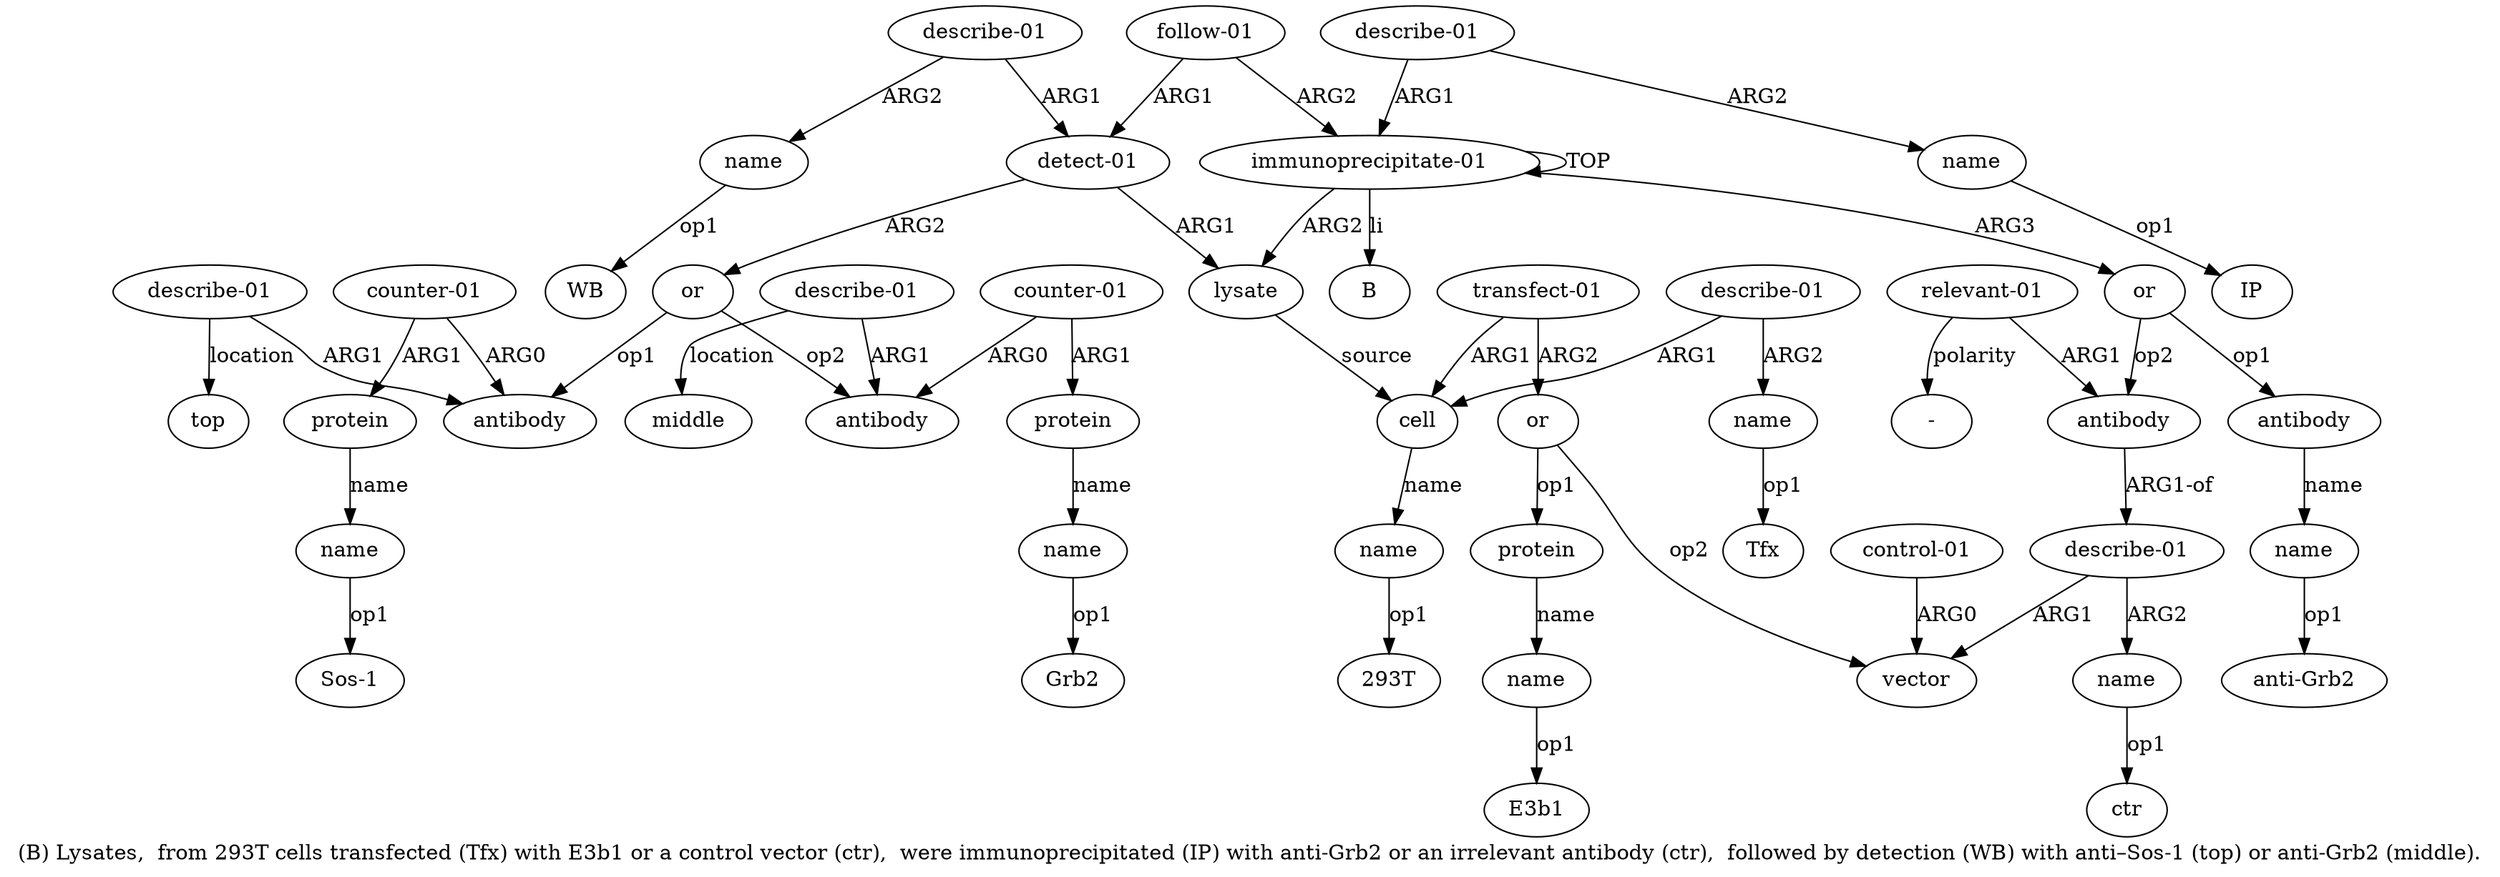 digraph  {
	graph [label="(B) Lysates,  from 293T cells transfected (Tfx) with E3b1 or a control vector (ctr),  were immunoprecipitated (IP) with anti-Grb2 \
or an irrelevant antibody (ctr),  followed by detection (WB) with anti–Sos-1 (top) or anti-Grb2 (middle)."];
	node [label="\N"];
	a20	 [color=black,
		gold_ind=20,
		gold_label="follow-01",
		label="follow-01",
		test_ind=20,
		test_label="follow-01"];
	a21	 [color=black,
		gold_ind=21,
		gold_label="detect-01",
		label="detect-01",
		test_ind=21,
		test_label="detect-01"];
	a20 -> a21 [key=0,
	color=black,
	gold_label=ARG1,
	label=ARG1,
	test_label=ARG1];
a0 [color=black,
	gold_ind=0,
	gold_label="immunoprecipitate-01",
	label="immunoprecipitate-01",
	test_ind=0,
	test_label="immunoprecipitate-01"];
a20 -> a0 [key=0,
color=black,
gold_label=ARG2,
label=ARG2,
test_label=ARG2];
a22 [color=black,
gold_ind=22,
gold_label=or,
label=or,
test_ind=22,
test_label=or];
a21 -> a22 [key=0,
color=black,
gold_label=ARG2,
label=ARG2,
test_label=ARG2];
a1 [color=black,
gold_ind=1,
gold_label=lysate,
label=lysate,
test_ind=1,
test_label=lysate];
a21 -> a1 [key=0,
color=black,
gold_label=ARG1,
label=ARG1,
test_label=ARG1];
a23 [color=black,
gold_ind=23,
gold_label=antibody,
label=antibody,
test_ind=23,
test_label=antibody];
a22 -> a23 [key=0,
color=black,
gold_label=op1,
label=op1,
test_label=op1];
a29 [color=black,
gold_ind=29,
gold_label=antibody,
label=antibody,
test_ind=29,
test_label=antibody];
a22 -> a29 [key=0,
color=black,
gold_label=op2,
label=op2,
test_label=op2];
a24 [color=black,
gold_ind=24,
gold_label="counter-01",
label="counter-01",
test_ind=24,
test_label="counter-01"];
a24 -> a23 [key=0,
color=black,
gold_label=ARG0,
label=ARG0,
test_label=ARG0];
a25 [color=black,
gold_ind=25,
gold_label=protein,
label=protein,
test_ind=25,
test_label=protein];
a24 -> a25 [key=0,
color=black,
gold_label=ARG1,
label=ARG1,
test_label=ARG1];
a26 [color=black,
gold_ind=26,
gold_label=name,
label=name,
test_ind=26,
test_label=name];
a25 -> a26 [key=0,
color=black,
gold_label=name,
label=name,
test_label=name];
"a26 Sos-1" [color=black,
gold_ind=-1,
gold_label="Sos-1",
label="Sos-1",
test_ind=-1,
test_label="Sos-1"];
a26 -> "a26 Sos-1" [key=0,
color=black,
gold_label=op1,
label=op1,
test_label=op1];
a27 [color=black,
gold_ind=27,
gold_label="describe-01",
label="describe-01",
test_ind=27,
test_label="describe-01"];
a27 -> a23 [key=0,
color=black,
gold_label=ARG1,
label=ARG1,
test_label=ARG1];
a28 [color=black,
gold_ind=28,
gold_label=top,
label=top,
test_ind=28,
test_label=top];
a27 -> a28 [key=0,
color=black,
gold_label=location,
label=location,
test_label=location];
a31 [color=black,
gold_ind=31,
gold_label=protein,
label=protein,
test_ind=31,
test_label=protein];
a32 [color=black,
gold_ind=32,
gold_label=name,
label=name,
test_ind=32,
test_label=name];
a31 -> a32 [key=0,
color=black,
gold_label=name,
label=name,
test_label=name];
"a7 E3b1" [color=black,
gold_ind=-1,
gold_label=E3b1,
label=E3b1,
test_ind=-1,
test_label=E3b1];
a30 [color=black,
gold_ind=30,
gold_label="counter-01",
label="counter-01",
test_ind=30,
test_label="counter-01"];
a30 -> a29 [key=0,
color=black,
gold_label=ARG0,
label=ARG0,
test_label=ARG0];
a30 -> a31 [key=0,
color=black,
gold_label=ARG1,
label=ARG1,
test_label=ARG1];
a37 [color=black,
gold_ind=37,
gold_label=B,
label=B,
test_ind=37,
test_label=B];
a36 [color=black,
gold_ind=36,
gold_label=name,
label=name,
test_ind=36,
test_label=name];
"a36 WB" [color=black,
gold_ind=-1,
gold_label=WB,
label=WB,
test_ind=-1,
test_label=WB];
a36 -> "a36 WB" [key=0,
color=black,
gold_label=op1,
label=op1,
test_label=op1];
a33 [color=black,
gold_ind=33,
gold_label="describe-01",
label="describe-01",
test_ind=33,
test_label="describe-01"];
a33 -> a29 [key=0,
color=black,
gold_label=ARG1,
label=ARG1,
test_label=ARG1];
a34 [color=black,
gold_ind=34,
gold_label=middle,
label=middle,
test_ind=34,
test_label=middle];
a33 -> a34 [key=0,
color=black,
gold_label=location,
label=location,
test_label=location];
a35 [color=black,
gold_ind=35,
gold_label="describe-01",
label="describe-01",
test_ind=35,
test_label="describe-01"];
a35 -> a21 [key=0,
color=black,
gold_label=ARG1,
label=ARG1,
test_label=ARG1];
a35 -> a36 [key=0,
color=black,
gold_label=ARG2,
label=ARG2,
test_label=ARG2];
"a17 anti-Grb2" [color=black,
gold_ind=-1,
gold_label="anti-Grb2",
label="anti-Grb2",
test_ind=-1,
test_label="anti-Grb2"];
"a32 Grb2" [color=black,
gold_ind=-1,
gold_label=Grb2,
label=Grb2,
test_ind=-1,
test_label=Grb2];
a32 -> "a32 Grb2" [key=0,
color=black,
gold_label=op1,
label=op1,
test_label=op1];
a15 [color=black,
gold_ind=15,
gold_label=or,
label=or,
test_ind=15,
test_label=or];
a16 [color=black,
gold_ind=16,
gold_label=antibody,
label=antibody,
test_ind=16,
test_label=antibody];
a15 -> a16 [key=0,
color=black,
gold_label=op1,
label=op1,
test_label=op1];
a18 [color=black,
gold_ind=18,
gold_label=antibody,
label=antibody,
test_ind=18,
test_label=antibody];
a15 -> a18 [key=0,
color=black,
gold_label=op2,
label=op2,
test_label=op2];
a14 [color=black,
gold_ind=14,
gold_label=name,
label=name,
test_ind=14,
test_label=name];
"a14 Tfx" [color=black,
gold_ind=-1,
gold_label=Tfx,
label=Tfx,
test_ind=-1,
test_label=Tfx];
a14 -> "a14 Tfx" [key=0,
color=black,
gold_label=op1,
label=op1,
test_label=op1];
a17 [color=black,
gold_ind=17,
gold_label=name,
label=name,
test_ind=17,
test_label=name];
a17 -> "a17 anti-Grb2" [key=0,
color=black,
gold_label=op1,
label=op1,
test_label=op1];
a16 -> a17 [key=0,
color=black,
gold_label=name,
label=name,
test_label=name];
a11 [color=black,
gold_ind=11,
gold_label=name,
label=name,
test_ind=11,
test_label=name];
a12 [color=black,
gold_ind=12,
gold_label=ctr,
label=ctr,
test_ind=12,
test_label=ctr];
a11 -> a12 [key=0,
color=black,
gold_label=op1,
label=op1,
test_label=op1];
a10 [color=black,
gold_ind=10,
gold_label="describe-01",
label="describe-01",
test_ind=10,
test_label="describe-01"];
a10 -> a11 [key=0,
color=black,
gold_label=ARG2,
label=ARG2,
test_label=ARG2];
a8 [color=black,
gold_ind=8,
gold_label=vector,
label=vector,
test_ind=8,
test_label=vector];
a10 -> a8 [key=0,
color=black,
gold_label=ARG1,
label=ARG1,
test_label=ARG1];
a13 [color=black,
gold_ind=13,
gold_label="describe-01",
label="describe-01",
test_ind=13,
test_label="describe-01"];
a13 -> a14 [key=0,
color=black,
gold_label=ARG2,
label=ARG2,
test_label=ARG2];
a2 [color=black,
gold_ind=2,
gold_label=cell,
label=cell,
test_ind=2,
test_label=cell];
a13 -> a2 [key=0,
color=black,
gold_label=ARG1,
label=ARG1,
test_label=ARG1];
a39 [color=black,
gold_ind=39,
gold_label=name,
label=name,
test_ind=39,
test_label=name];
"a39 IP" [color=black,
gold_ind=-1,
gold_label=IP,
label=IP,
test_ind=-1,
test_label=IP];
a39 -> "a39 IP" [key=0,
color=black,
gold_label=op1,
label=op1,
test_label=op1];
a38 [color=black,
gold_ind=38,
gold_label="describe-01",
label="describe-01",
test_ind=38,
test_label="describe-01"];
a38 -> a39 [key=0,
color=black,
gold_label=ARG2,
label=ARG2,
test_label=ARG2];
a38 -> a0 [key=0,
color=black,
gold_label=ARG1,
label=ARG1,
test_label=ARG1];
a19 [color=black,
gold_ind=19,
gold_label="relevant-01",
label="relevant-01",
test_ind=19,
test_label="relevant-01"];
a19 -> a18 [key=0,
color=black,
gold_label=ARG1,
label=ARG1,
test_label=ARG1];
"a19 -" [color=black,
gold_ind=-1,
gold_label="-",
label="-",
test_ind=-1,
test_label="-"];
a19 -> "a19 -" [key=0,
color=black,
gold_label=polarity,
label=polarity,
test_label=polarity];
a18 -> a10 [key=0,
color=black,
gold_label="ARG1-of",
label="ARG1-of",
test_label="ARG1-of"];
a1 -> a2 [key=0,
color=black,
gold_label=source,
label=source,
test_label=source];
a0 -> a37 [key=0,
color=black,
gold_label=li,
label=li,
test_label=li];
a0 -> a15 [key=0,
color=black,
gold_label=ARG3,
label=ARG3,
test_label=ARG3];
a0 -> a1 [key=0,
color=black,
gold_label=ARG2,
label=ARG2,
test_label=ARG2];
a0 -> a0 [key=0,
color=black,
gold_label=TOP,
label=TOP,
test_label=TOP];
a3 [color=black,
gold_ind=3,
gold_label=name,
label=name,
test_ind=3,
test_label=name];
"a3 293T" [color=black,
gold_ind=-1,
gold_label="293T",
label="293T",
test_ind=-1,
test_label="293T"];
a3 -> "a3 293T" [key=0,
color=black,
gold_label=op1,
label=op1,
test_label=op1];
a2 -> a3 [key=0,
color=black,
gold_label=name,
label=name,
test_label=name];
a5 [color=black,
gold_ind=5,
gold_label=or,
label=or,
test_ind=5,
test_label=or];
a6 [color=black,
gold_ind=6,
gold_label=protein,
label=protein,
test_ind=6,
test_label=protein];
a5 -> a6 [key=0,
color=black,
gold_label=op1,
label=op1,
test_label=op1];
a5 -> a8 [key=0,
color=black,
gold_label=op2,
label=op2,
test_label=op2];
a4 [color=black,
gold_ind=4,
gold_label="transfect-01",
label="transfect-01",
test_ind=4,
test_label="transfect-01"];
a4 -> a2 [key=0,
color=black,
gold_label=ARG1,
label=ARG1,
test_label=ARG1];
a4 -> a5 [key=0,
color=black,
gold_label=ARG2,
label=ARG2,
test_label=ARG2];
a7 [color=black,
gold_ind=7,
gold_label=name,
label=name,
test_ind=7,
test_label=name];
a7 -> "a7 E3b1" [key=0,
color=black,
gold_label=op1,
label=op1,
test_label=op1];
a6 -> a7 [key=0,
color=black,
gold_label=name,
label=name,
test_label=name];
a9 [color=black,
gold_ind=9,
gold_label="control-01",
label="control-01",
test_ind=9,
test_label="control-01"];
a9 -> a8 [key=0,
color=black,
gold_label=ARG0,
label=ARG0,
test_label=ARG0];
}
